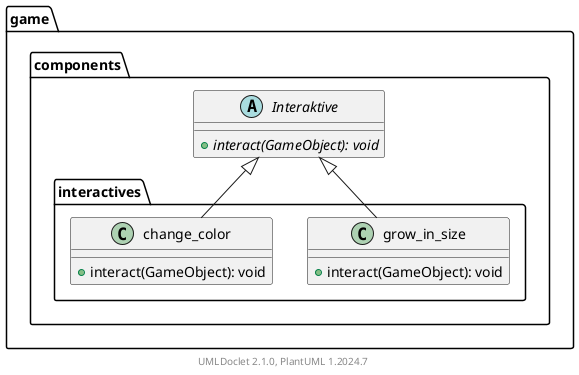@startuml
    namespace game.components.interactives {

        class grow_in_size [[grow_in_size.html]] {
            +interact(GameObject): void
        }

        class change_color [[change_color.html]] {
            +interact(GameObject): void
        }

        game.components.Interaktive <|-- grow_in_size
        game.components.Interaktive <|-- change_color
    }

    namespace game.components {
        abstract class Interaktive [[../Interaktive.html]] {
            {abstract} +interact(GameObject): void
        }
    }

    center footer UMLDoclet 2.1.0, PlantUML %version()
@enduml
